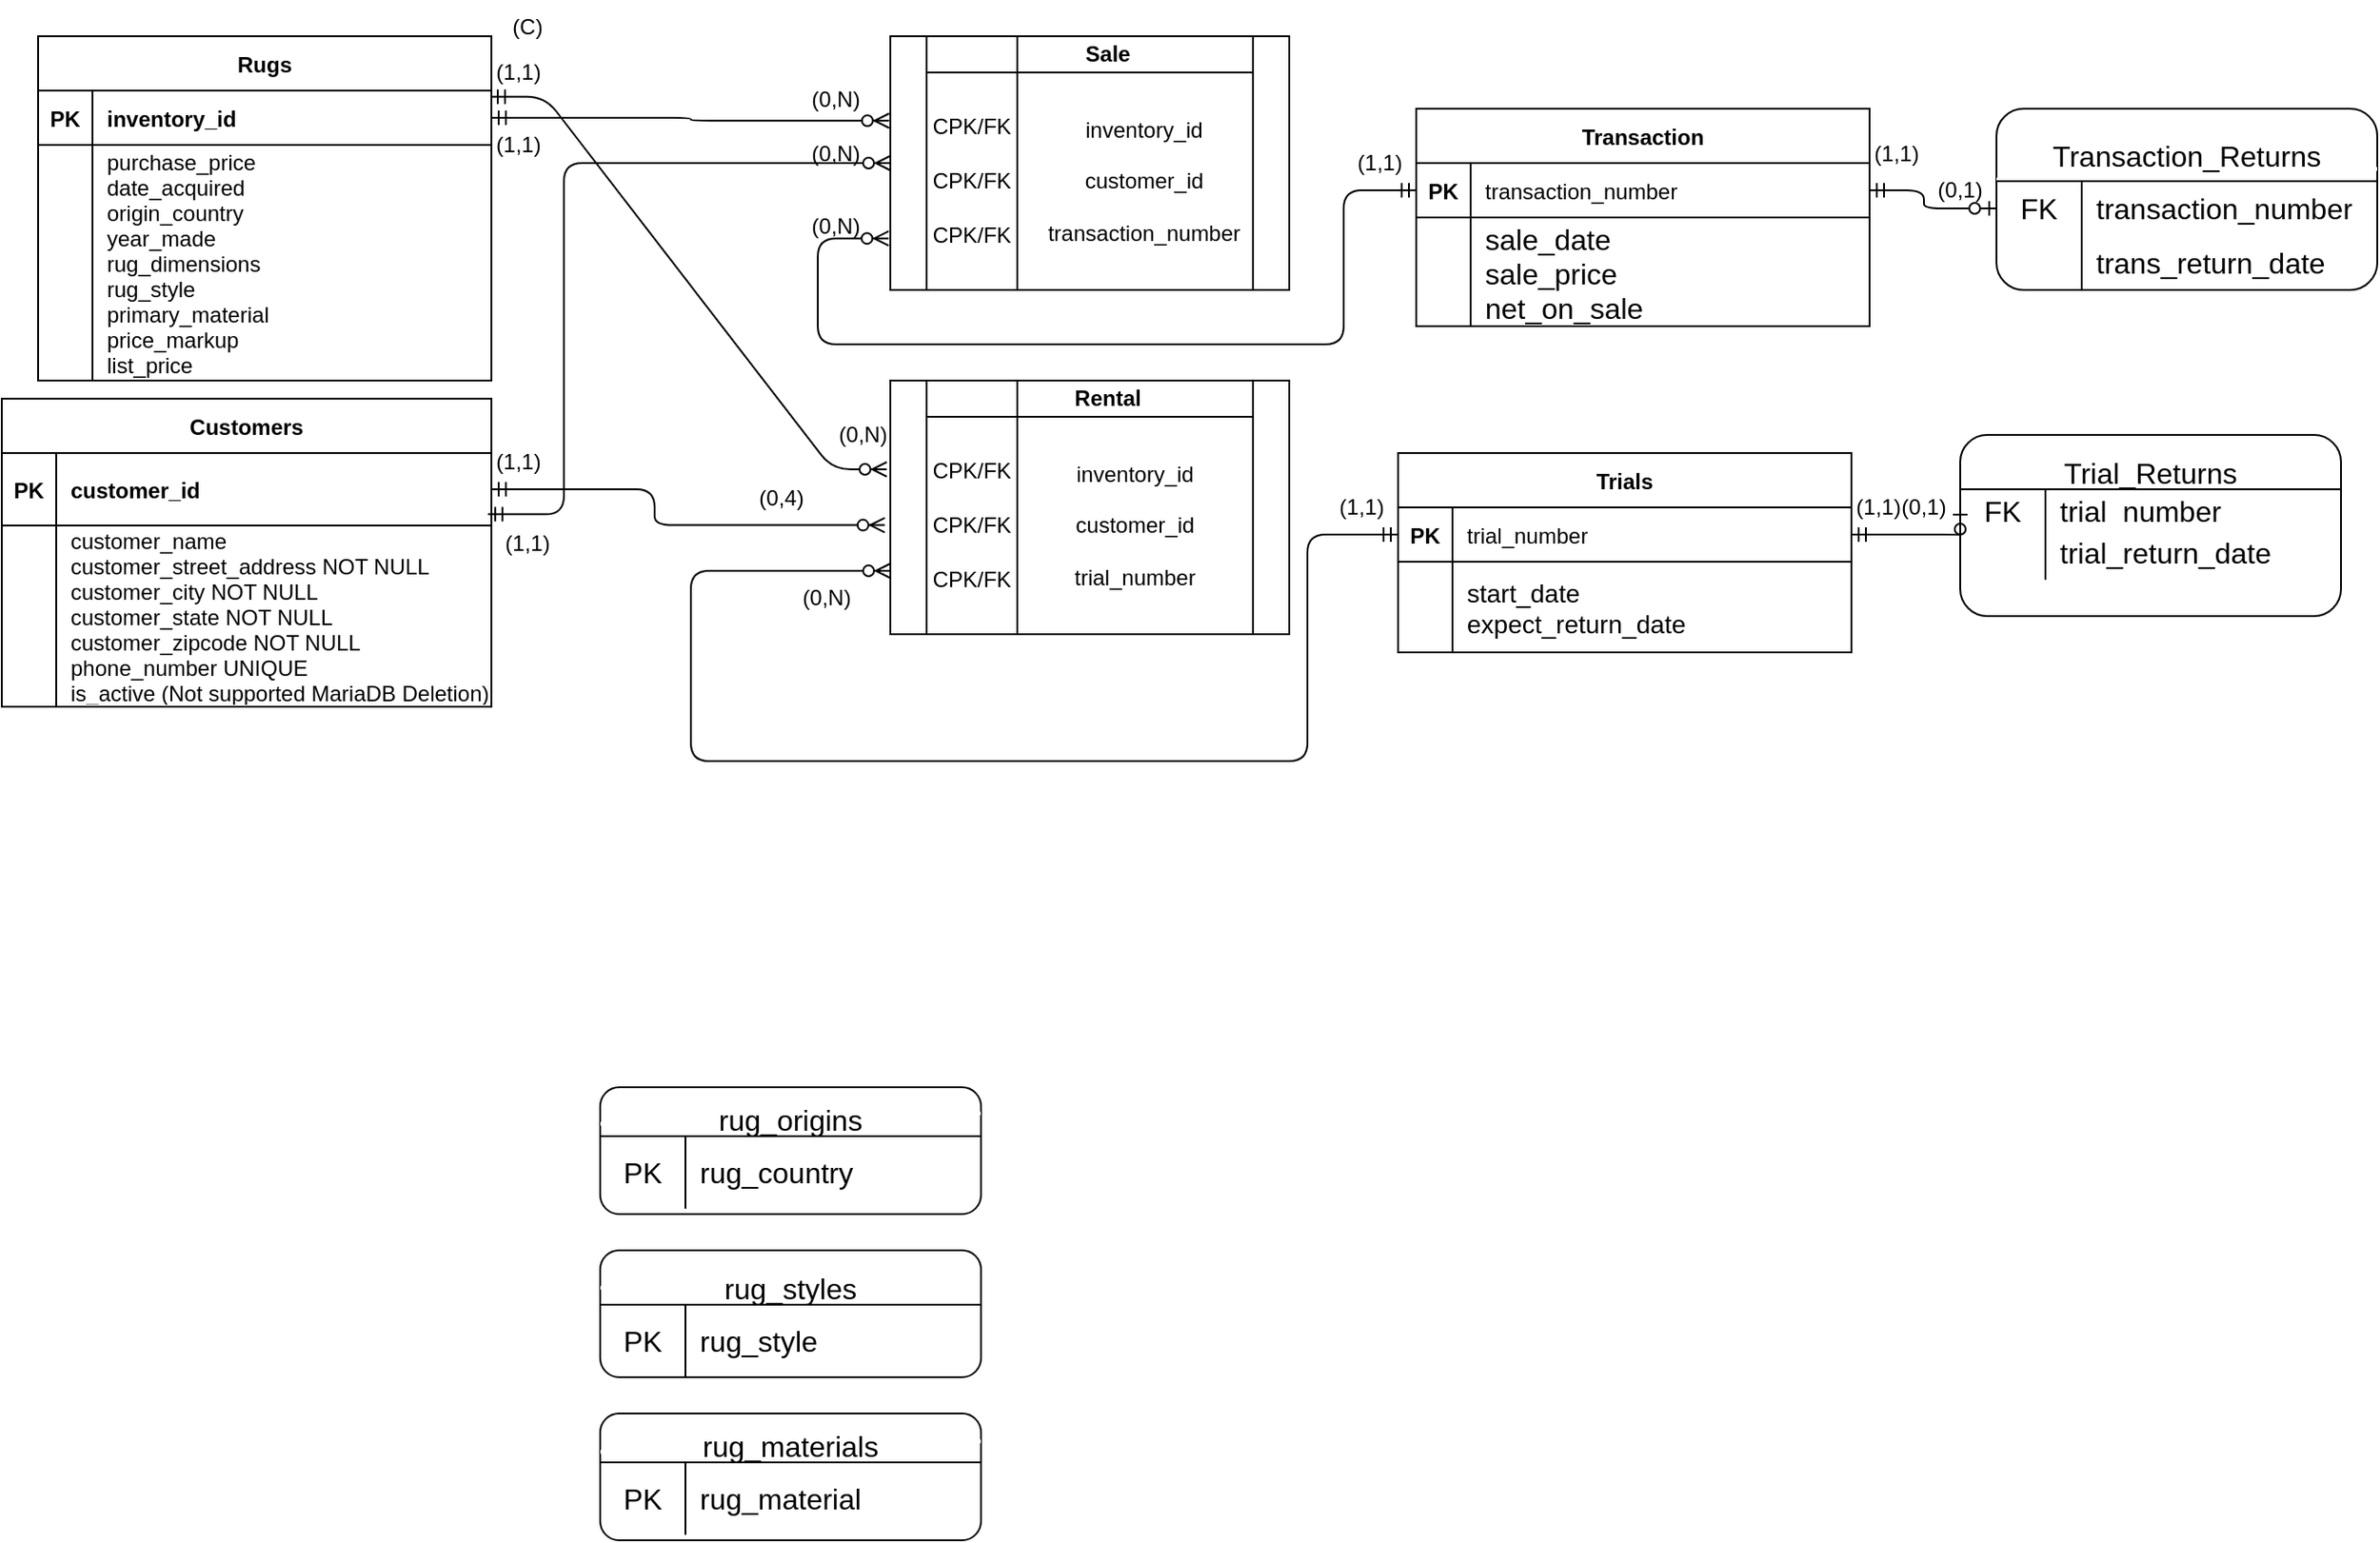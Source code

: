 <mxfile version="21.7.5" type="github">
  <diagram id="R2lEEEUBdFMjLlhIrx00" name="Page-1">
    <mxGraphModel dx="2003" dy="775" grid="1" gridSize="10" guides="1" tooltips="1" connect="1" arrows="1" fold="1" page="1" pageScale="1" pageWidth="850" pageHeight="1100" math="0" shadow="0" extFonts="Permanent Marker^https://fonts.googleapis.com/css?family=Permanent+Marker">
      <root>
        <mxCell id="0" />
        <mxCell id="1" parent="0" />
        <mxCell id="C-vyLk0tnHw3VtMMgP7b-1" value="" style="edgeStyle=entityRelationEdgeStyle;endArrow=ERzeroToMany;startArrow=ERmandOne;endFill=1;startFill=0;entryX=-0.009;entryY=0.35;entryDx=0;entryDy=0;entryPerimeter=0;exitX=0.998;exitY=0.111;exitDx=0;exitDy=0;exitPerimeter=0;" parent="1" source="C-vyLk0tnHw3VtMMgP7b-24" target="LShmClLfT84cLfDmFWbB-32" edge="1">
          <mxGeometry width="100" height="100" relative="1" as="geometry">
            <mxPoint x="290" y="56" as="sourcePoint" />
            <mxPoint x="384" y="80" as="targetPoint" />
            <Array as="points">
              <mxPoint x="330" y="50" />
              <mxPoint x="310" y="130" />
              <mxPoint x="319" y="350" />
              <mxPoint x="360" y="280" />
              <mxPoint x="340" y="310" />
            </Array>
          </mxGeometry>
        </mxCell>
        <mxCell id="C-vyLk0tnHw3VtMMgP7b-2" value="Customers" style="shape=table;startSize=30;container=1;collapsible=1;childLayout=tableLayout;fixedRows=1;rowLines=0;fontStyle=1;align=center;resizeLast=1;" parent="1" vertex="1">
          <mxGeometry x="20" y="220" width="270" height="170" as="geometry" />
        </mxCell>
        <mxCell id="C-vyLk0tnHw3VtMMgP7b-3" value="" style="shape=partialRectangle;collapsible=0;dropTarget=0;pointerEvents=0;fillColor=none;points=[[0,0.5],[1,0.5]];portConstraint=eastwest;top=0;left=0;right=0;bottom=1;" parent="C-vyLk0tnHw3VtMMgP7b-2" vertex="1">
          <mxGeometry y="30" width="270" height="40" as="geometry" />
        </mxCell>
        <mxCell id="C-vyLk0tnHw3VtMMgP7b-4" value="PK" style="shape=partialRectangle;overflow=hidden;connectable=0;fillColor=none;top=0;left=0;bottom=0;right=0;fontStyle=1;" parent="C-vyLk0tnHw3VtMMgP7b-3" vertex="1">
          <mxGeometry width="30" height="40" as="geometry">
            <mxRectangle width="30" height="40" as="alternateBounds" />
          </mxGeometry>
        </mxCell>
        <mxCell id="C-vyLk0tnHw3VtMMgP7b-5" value="customer_id" style="shape=partialRectangle;overflow=hidden;connectable=0;fillColor=none;top=0;left=0;bottom=0;right=0;align=left;spacingLeft=6;fontStyle=1;" parent="C-vyLk0tnHw3VtMMgP7b-3" vertex="1">
          <mxGeometry x="30" width="240" height="40" as="geometry">
            <mxRectangle width="240" height="40" as="alternateBounds" />
          </mxGeometry>
        </mxCell>
        <mxCell id="C-vyLk0tnHw3VtMMgP7b-6" value="" style="shape=partialRectangle;collapsible=0;dropTarget=0;pointerEvents=0;fillColor=none;points=[[0,0.5],[1,0.5]];portConstraint=eastwest;top=0;left=0;right=0;bottom=0;" parent="C-vyLk0tnHw3VtMMgP7b-2" vertex="1">
          <mxGeometry y="70" width="270" height="100" as="geometry" />
        </mxCell>
        <mxCell id="C-vyLk0tnHw3VtMMgP7b-7" value="" style="shape=partialRectangle;overflow=hidden;connectable=0;fillColor=none;top=0;left=0;bottom=0;right=0;" parent="C-vyLk0tnHw3VtMMgP7b-6" vertex="1">
          <mxGeometry width="30" height="100" as="geometry">
            <mxRectangle width="30" height="100" as="alternateBounds" />
          </mxGeometry>
        </mxCell>
        <mxCell id="C-vyLk0tnHw3VtMMgP7b-8" value="customer_name &#xa;customer_street_address NOT NULL&#xa;customer_city NOT NULL&#xa;customer_state NOT NULL&#xa;customer_zipcode NOT NULL&#xa;phone_number UNIQUE&#xa;is_active (Not supported MariaDB Deletion)" style="shape=partialRectangle;overflow=hidden;connectable=0;fillColor=none;top=0;left=0;bottom=0;right=0;align=left;spacingLeft=6;strokeColor=#FF3333;" parent="C-vyLk0tnHw3VtMMgP7b-6" vertex="1">
          <mxGeometry x="30" width="240" height="100" as="geometry">
            <mxRectangle width="240" height="100" as="alternateBounds" />
          </mxGeometry>
        </mxCell>
        <mxCell id="C-vyLk0tnHw3VtMMgP7b-13" value="Transaction" style="shape=table;startSize=30;container=1;collapsible=1;childLayout=tableLayout;fixedRows=1;rowLines=0;fontStyle=1;align=center;resizeLast=1;" parent="1" vertex="1">
          <mxGeometry x="800" y="60" width="250" height="120" as="geometry" />
        </mxCell>
        <mxCell id="C-vyLk0tnHw3VtMMgP7b-14" value="" style="shape=partialRectangle;collapsible=0;dropTarget=0;pointerEvents=0;fillColor=none;points=[[0,0.5],[1,0.5]];portConstraint=eastwest;top=0;left=0;right=0;bottom=1;" parent="C-vyLk0tnHw3VtMMgP7b-13" vertex="1">
          <mxGeometry y="30" width="250" height="30" as="geometry" />
        </mxCell>
        <mxCell id="C-vyLk0tnHw3VtMMgP7b-15" value="PK" style="shape=partialRectangle;overflow=hidden;connectable=0;fillColor=none;top=0;left=0;bottom=0;right=0;fontStyle=1;" parent="C-vyLk0tnHw3VtMMgP7b-14" vertex="1">
          <mxGeometry width="30" height="30" as="geometry">
            <mxRectangle width="30" height="30" as="alternateBounds" />
          </mxGeometry>
        </mxCell>
        <mxCell id="C-vyLk0tnHw3VtMMgP7b-16" value="transaction_number" style="shape=partialRectangle;overflow=hidden;connectable=0;fillColor=none;top=0;left=0;bottom=0;right=0;align=left;spacingLeft=6;fontStyle=0;" parent="C-vyLk0tnHw3VtMMgP7b-14" vertex="1">
          <mxGeometry x="30" width="220" height="30" as="geometry">
            <mxRectangle width="220" height="30" as="alternateBounds" />
          </mxGeometry>
        </mxCell>
        <mxCell id="C-vyLk0tnHw3VtMMgP7b-17" value="" style="shape=partialRectangle;collapsible=0;dropTarget=0;pointerEvents=0;fillColor=none;points=[[0,0.5],[1,0.5]];portConstraint=eastwest;top=0;left=0;right=0;bottom=0;" parent="C-vyLk0tnHw3VtMMgP7b-13" vertex="1">
          <mxGeometry y="60" width="250" height="60" as="geometry" />
        </mxCell>
        <mxCell id="C-vyLk0tnHw3VtMMgP7b-18" value="" style="shape=partialRectangle;overflow=hidden;connectable=0;fillColor=none;top=0;left=0;bottom=0;right=0;" parent="C-vyLk0tnHw3VtMMgP7b-17" vertex="1">
          <mxGeometry width="30" height="60" as="geometry">
            <mxRectangle width="30" height="60" as="alternateBounds" />
          </mxGeometry>
        </mxCell>
        <mxCell id="C-vyLk0tnHw3VtMMgP7b-19" value="sale_date&#xa;sale_price&#xa;net_on_sale" style="shape=partialRectangle;overflow=hidden;connectable=0;fillColor=none;top=0;left=0;bottom=0;right=0;align=left;spacingLeft=6;fontSize=16;" parent="C-vyLk0tnHw3VtMMgP7b-17" vertex="1">
          <mxGeometry x="30" width="220" height="60" as="geometry">
            <mxRectangle width="220" height="60" as="alternateBounds" />
          </mxGeometry>
        </mxCell>
        <mxCell id="C-vyLk0tnHw3VtMMgP7b-23" value="Rugs" style="shape=table;startSize=30;container=1;collapsible=1;childLayout=tableLayout;fixedRows=1;rowLines=0;fontStyle=1;align=center;resizeLast=1;" parent="1" vertex="1">
          <mxGeometry x="40" y="20" width="250" height="190" as="geometry">
            <mxRectangle x="120" y="120" width="100" height="30" as="alternateBounds" />
          </mxGeometry>
        </mxCell>
        <mxCell id="C-vyLk0tnHw3VtMMgP7b-24" value="" style="shape=partialRectangle;collapsible=0;dropTarget=0;pointerEvents=0;fillColor=none;points=[[0,0.5],[1,0.5]];portConstraint=eastwest;top=0;left=0;right=0;bottom=1;" parent="C-vyLk0tnHw3VtMMgP7b-23" vertex="1">
          <mxGeometry y="30" width="250" height="30" as="geometry" />
        </mxCell>
        <mxCell id="C-vyLk0tnHw3VtMMgP7b-25" value="PK" style="shape=partialRectangle;overflow=hidden;connectable=0;fillColor=none;top=0;left=0;bottom=0;right=0;fontStyle=1;" parent="C-vyLk0tnHw3VtMMgP7b-24" vertex="1">
          <mxGeometry width="30" height="30" as="geometry">
            <mxRectangle width="30" height="30" as="alternateBounds" />
          </mxGeometry>
        </mxCell>
        <mxCell id="C-vyLk0tnHw3VtMMgP7b-26" value="inventory_id" style="shape=partialRectangle;overflow=hidden;connectable=0;fillColor=none;top=0;left=0;bottom=0;right=0;align=left;spacingLeft=6;fontStyle=1;" parent="C-vyLk0tnHw3VtMMgP7b-24" vertex="1">
          <mxGeometry x="30" width="220" height="30" as="geometry">
            <mxRectangle width="220" height="30" as="alternateBounds" />
          </mxGeometry>
        </mxCell>
        <mxCell id="C-vyLk0tnHw3VtMMgP7b-27" value="" style="shape=partialRectangle;collapsible=0;dropTarget=0;pointerEvents=0;fillColor=none;points=[[0,0.5],[1,0.5]];portConstraint=eastwest;top=0;left=0;right=0;bottom=0;" parent="C-vyLk0tnHw3VtMMgP7b-23" vertex="1">
          <mxGeometry y="60" width="250" height="130" as="geometry" />
        </mxCell>
        <mxCell id="C-vyLk0tnHw3VtMMgP7b-28" value="" style="shape=partialRectangle;overflow=hidden;connectable=0;fillColor=none;top=0;left=0;bottom=0;right=0;" parent="C-vyLk0tnHw3VtMMgP7b-27" vertex="1">
          <mxGeometry width="30" height="130" as="geometry">
            <mxRectangle width="30" height="130" as="alternateBounds" />
          </mxGeometry>
        </mxCell>
        <mxCell id="C-vyLk0tnHw3VtMMgP7b-29" value="purchase_price&#xa;date_acquired&#xa;origin_country&#xa;year_made&#xa;rug_dimensions&#xa;rug_style&#xa;primary_material&#xa;price_markup&#xa;list_price" style="shape=partialRectangle;overflow=hidden;connectable=0;fillColor=none;top=0;left=0;bottom=0;right=0;align=left;spacingLeft=6;" parent="C-vyLk0tnHw3VtMMgP7b-27" vertex="1">
          <mxGeometry x="30" width="220" height="130" as="geometry">
            <mxRectangle width="220" height="130" as="alternateBounds" />
          </mxGeometry>
        </mxCell>
        <mxCell id="LShmClLfT84cLfDmFWbB-31" value="" style="group" vertex="1" connectable="0" parent="1">
          <mxGeometry x="510" y="210" width="220" height="140" as="geometry" />
        </mxCell>
        <mxCell id="LShmClLfT84cLfDmFWbB-32" value="" style="shape=process;whiteSpace=wrap;html=1;backgroundOutline=1;fillStyle=solid;" vertex="1" parent="LShmClLfT84cLfDmFWbB-31">
          <mxGeometry width="220" height="140" as="geometry" />
        </mxCell>
        <mxCell id="LShmClLfT84cLfDmFWbB-33" value="" style="shape=internalStorage;whiteSpace=wrap;html=1;backgroundOutline=1;container=1;dx=50;dy=20;" vertex="1" parent="LShmClLfT84cLfDmFWbB-31">
          <mxGeometry x="20" width="180" height="140" as="geometry" />
        </mxCell>
        <mxCell id="LShmClLfT84cLfDmFWbB-34" value="&lt;b&gt;Rental&lt;/b&gt;" style="text;html=1;strokeColor=none;fillColor=none;align=center;verticalAlign=middle;whiteSpace=wrap;rounded=0;" vertex="1" parent="LShmClLfT84cLfDmFWbB-33">
          <mxGeometry x="20" width="160" height="20" as="geometry" />
        </mxCell>
        <mxCell id="LShmClLfT84cLfDmFWbB-36" value="CPK/FK" style="text;html=1;strokeColor=none;fillColor=none;align=center;verticalAlign=middle;whiteSpace=wrap;rounded=0;" vertex="1" parent="LShmClLfT84cLfDmFWbB-33">
          <mxGeometry y="65" width="50" height="30" as="geometry" />
        </mxCell>
        <mxCell id="LShmClLfT84cLfDmFWbB-37" value="CPK/FK" style="text;html=1;strokeColor=none;fillColor=none;align=center;verticalAlign=middle;whiteSpace=wrap;rounded=0;" vertex="1" parent="LShmClLfT84cLfDmFWbB-33">
          <mxGeometry y="95" width="50" height="30" as="geometry" />
        </mxCell>
        <mxCell id="LShmClLfT84cLfDmFWbB-38" value="CPK/FK" style="text;html=1;strokeColor=none;fillColor=none;align=center;verticalAlign=middle;whiteSpace=wrap;rounded=0;" vertex="1" parent="LShmClLfT84cLfDmFWbB-33">
          <mxGeometry y="35" width="50" height="30" as="geometry" />
        </mxCell>
        <mxCell id="LShmClLfT84cLfDmFWbB-35" value="inventory_id&lt;br&gt;&lt;br&gt;customer_id&lt;br&gt;&lt;br&gt;trial_number" style="text;html=1;strokeColor=none;fillColor=none;align=center;verticalAlign=middle;whiteSpace=wrap;rounded=0;" vertex="1" parent="LShmClLfT84cLfDmFWbB-31">
          <mxGeometry x="70" y="20" width="130" height="120" as="geometry" />
        </mxCell>
        <mxCell id="LShmClLfT84cLfDmFWbB-39" value="" style="edgeStyle=orthogonalEdgeStyle;endArrow=ERzeroToMany;startArrow=ERmandOne;endFill=1;startFill=0;entryX=-0.014;entryY=0.57;entryDx=0;entryDy=0;exitX=1;exitY=0.5;exitDx=0;exitDy=0;entryPerimeter=0;" edge="1" parent="1" source="C-vyLk0tnHw3VtMMgP7b-3" target="LShmClLfT84cLfDmFWbB-32">
          <mxGeometry width="100" height="100" relative="1" as="geometry">
            <mxPoint x="640" y="100" as="sourcePoint" />
            <mxPoint x="749" y="341" as="targetPoint" />
            <Array as="points">
              <mxPoint x="380" y="270" />
              <mxPoint x="380" y="290" />
            </Array>
          </mxGeometry>
        </mxCell>
        <mxCell id="LShmClLfT84cLfDmFWbB-44" value="Trials" style="shape=table;startSize=30;container=1;collapsible=1;childLayout=tableLayout;fixedRows=1;rowLines=0;fontStyle=1;align=center;resizeLast=1;" vertex="1" parent="1">
          <mxGeometry x="790" y="250" width="250" height="110" as="geometry" />
        </mxCell>
        <mxCell id="LShmClLfT84cLfDmFWbB-45" value="" style="shape=partialRectangle;collapsible=0;dropTarget=0;pointerEvents=0;fillColor=none;points=[[0,0.5],[1,0.5]];portConstraint=eastwest;top=0;left=0;right=0;bottom=1;" vertex="1" parent="LShmClLfT84cLfDmFWbB-44">
          <mxGeometry y="30" width="250" height="30" as="geometry" />
        </mxCell>
        <mxCell id="LShmClLfT84cLfDmFWbB-46" value="PK" style="shape=partialRectangle;overflow=hidden;connectable=0;fillColor=none;top=0;left=0;bottom=0;right=0;fontStyle=1;" vertex="1" parent="LShmClLfT84cLfDmFWbB-45">
          <mxGeometry width="30" height="30" as="geometry">
            <mxRectangle width="30" height="30" as="alternateBounds" />
          </mxGeometry>
        </mxCell>
        <mxCell id="LShmClLfT84cLfDmFWbB-47" value="trial_number" style="shape=partialRectangle;overflow=hidden;connectable=0;fillColor=none;top=0;left=0;bottom=0;right=0;align=left;spacingLeft=6;fontStyle=0;" vertex="1" parent="LShmClLfT84cLfDmFWbB-45">
          <mxGeometry x="30" width="220" height="30" as="geometry">
            <mxRectangle width="220" height="30" as="alternateBounds" />
          </mxGeometry>
        </mxCell>
        <mxCell id="LShmClLfT84cLfDmFWbB-48" value="" style="shape=partialRectangle;collapsible=0;dropTarget=0;pointerEvents=0;fillColor=none;points=[[0,0.5],[1,0.5]];portConstraint=eastwest;top=0;left=0;right=0;bottom=0;" vertex="1" parent="LShmClLfT84cLfDmFWbB-44">
          <mxGeometry y="60" width="250" height="50" as="geometry" />
        </mxCell>
        <mxCell id="LShmClLfT84cLfDmFWbB-49" value="" style="shape=partialRectangle;overflow=hidden;connectable=0;fillColor=none;top=0;left=0;bottom=0;right=0;" vertex="1" parent="LShmClLfT84cLfDmFWbB-48">
          <mxGeometry width="30" height="50" as="geometry">
            <mxRectangle width="30" height="50" as="alternateBounds" />
          </mxGeometry>
        </mxCell>
        <mxCell id="LShmClLfT84cLfDmFWbB-50" value="start_date&#xa;expect_return_date" style="shape=partialRectangle;overflow=hidden;connectable=0;fillColor=none;top=0;left=0;bottom=0;right=0;align=left;spacingLeft=6;fontSize=14;" vertex="1" parent="LShmClLfT84cLfDmFWbB-48">
          <mxGeometry x="30" width="220" height="50" as="geometry">
            <mxRectangle width="220" height="50" as="alternateBounds" />
          </mxGeometry>
        </mxCell>
        <mxCell id="LShmClLfT84cLfDmFWbB-61" value="" style="group" vertex="1" connectable="0" parent="1">
          <mxGeometry x="1120" y="60" width="210" height="100" as="geometry" />
        </mxCell>
        <mxCell id="LShmClLfT84cLfDmFWbB-41" value="" style="rounded=1;whiteSpace=wrap;html=1;fillStyle=hatch;" vertex="1" parent="LShmClLfT84cLfDmFWbB-61">
          <mxGeometry width="210" height="100" as="geometry" />
        </mxCell>
        <mxCell id="LShmClLfT84cLfDmFWbB-51" value="Transaction_Returns" style="shape=table;startSize=30;container=1;collapsible=0;childLayout=tableLayout;fixedRows=1;rowLines=0;fontStyle=0;strokeColor=default;fontSize=16;perimeterSpacing=2;fillStyle=hatch;backgroundOutline=0;swimlaneHead=0;swimlaneBody=0;rounded=1;" vertex="1" parent="LShmClLfT84cLfDmFWbB-61">
          <mxGeometry y="10" width="210" height="90" as="geometry" />
        </mxCell>
        <mxCell id="LShmClLfT84cLfDmFWbB-52" value="" style="shape=tableRow;horizontal=0;startSize=0;swimlaneHead=0;swimlaneBody=0;top=0;left=0;bottom=0;right=0;collapsible=0;dropTarget=0;fillColor=none;points=[[0,0.5],[1,0.5]];portConstraint=eastwest;strokeColor=inherit;fontSize=16;" vertex="1" parent="LShmClLfT84cLfDmFWbB-51">
          <mxGeometry y="30" width="210" height="30" as="geometry" />
        </mxCell>
        <mxCell id="LShmClLfT84cLfDmFWbB-53" value="FK" style="shape=partialRectangle;html=1;whiteSpace=wrap;connectable=0;fillColor=none;top=0;left=0;bottom=0;right=0;overflow=hidden;pointerEvents=1;strokeColor=inherit;fontSize=16;" vertex="1" parent="LShmClLfT84cLfDmFWbB-52">
          <mxGeometry width="47" height="30" as="geometry">
            <mxRectangle width="47" height="30" as="alternateBounds" />
          </mxGeometry>
        </mxCell>
        <mxCell id="LShmClLfT84cLfDmFWbB-54" value="transaction_number" style="shape=partialRectangle;html=1;whiteSpace=wrap;connectable=0;fillColor=none;top=0;left=0;bottom=0;right=0;align=left;spacingLeft=6;overflow=hidden;strokeColor=inherit;fontSize=16;" vertex="1" parent="LShmClLfT84cLfDmFWbB-52">
          <mxGeometry x="47" width="163" height="30" as="geometry">
            <mxRectangle width="163" height="30" as="alternateBounds" />
          </mxGeometry>
        </mxCell>
        <mxCell id="LShmClLfT84cLfDmFWbB-58" value="" style="shape=tableRow;horizontal=0;startSize=0;swimlaneHead=0;swimlaneBody=0;top=0;left=0;bottom=0;right=0;collapsible=0;dropTarget=0;fillColor=none;points=[[0,0.5],[1,0.5]];portConstraint=eastwest;strokeColor=inherit;fontSize=16;" vertex="1" parent="LShmClLfT84cLfDmFWbB-51">
          <mxGeometry y="60" width="210" height="30" as="geometry" />
        </mxCell>
        <mxCell id="LShmClLfT84cLfDmFWbB-59" value="" style="shape=partialRectangle;html=1;whiteSpace=wrap;connectable=0;fillColor=none;top=0;left=0;bottom=0;right=0;overflow=hidden;strokeColor=inherit;fontSize=16;" vertex="1" parent="LShmClLfT84cLfDmFWbB-58">
          <mxGeometry width="47" height="30" as="geometry">
            <mxRectangle width="47" height="30" as="alternateBounds" />
          </mxGeometry>
        </mxCell>
        <mxCell id="LShmClLfT84cLfDmFWbB-60" value="trans_return_date" style="shape=partialRectangle;html=1;whiteSpace=wrap;connectable=0;fillColor=none;top=0;left=0;bottom=0;right=0;align=left;spacingLeft=6;overflow=hidden;strokeColor=inherit;fontSize=16;" vertex="1" parent="LShmClLfT84cLfDmFWbB-58">
          <mxGeometry x="47" width="163" height="30" as="geometry">
            <mxRectangle width="163" height="30" as="alternateBounds" />
          </mxGeometry>
        </mxCell>
        <mxCell id="LShmClLfT84cLfDmFWbB-69" value="" style="group" vertex="1" connectable="0" parent="1">
          <mxGeometry x="1100" y="240" width="210" height="100" as="geometry" />
        </mxCell>
        <mxCell id="LShmClLfT84cLfDmFWbB-70" value="" style="rounded=1;whiteSpace=wrap;html=1;fillStyle=hatch;" vertex="1" parent="LShmClLfT84cLfDmFWbB-69">
          <mxGeometry width="210" height="100" as="geometry" />
        </mxCell>
        <mxCell id="LShmClLfT84cLfDmFWbB-71" value="Trial_Returns" style="shape=table;startSize=20;container=1;collapsible=0;childLayout=tableLayout;fixedRows=1;rowLines=0;fontStyle=0;strokeColor=default;fontSize=16;perimeterSpacing=2;fillStyle=hatch;backgroundOutline=0;swimlaneHead=0;swimlaneBody=0;rounded=1;" vertex="1" parent="LShmClLfT84cLfDmFWbB-69">
          <mxGeometry y="10" width="210" height="80" as="geometry" />
        </mxCell>
        <mxCell id="LShmClLfT84cLfDmFWbB-72" value="" style="shape=tableRow;horizontal=0;startSize=0;swimlaneHead=0;swimlaneBody=0;top=0;left=0;bottom=0;right=0;collapsible=0;dropTarget=0;fillColor=none;points=[[0,0.5],[1,0.5]];portConstraint=eastwest;strokeColor=inherit;fontSize=16;" vertex="1" parent="LShmClLfT84cLfDmFWbB-71">
          <mxGeometry y="20" width="210" height="20" as="geometry" />
        </mxCell>
        <mxCell id="LShmClLfT84cLfDmFWbB-73" value="FK" style="shape=partialRectangle;html=1;whiteSpace=wrap;connectable=0;fillColor=none;top=0;left=0;bottom=0;right=0;overflow=hidden;pointerEvents=1;strokeColor=inherit;fontSize=16;" vertex="1" parent="LShmClLfT84cLfDmFWbB-72">
          <mxGeometry width="47" height="20" as="geometry">
            <mxRectangle width="47" height="20" as="alternateBounds" />
          </mxGeometry>
        </mxCell>
        <mxCell id="LShmClLfT84cLfDmFWbB-74" value="trial_number" style="shape=partialRectangle;html=1;whiteSpace=wrap;connectable=0;fillColor=none;top=0;left=0;bottom=0;right=0;align=left;spacingLeft=6;overflow=hidden;strokeColor=inherit;fontSize=16;" vertex="1" parent="LShmClLfT84cLfDmFWbB-72">
          <mxGeometry x="47" width="163" height="20" as="geometry">
            <mxRectangle width="163" height="20" as="alternateBounds" />
          </mxGeometry>
        </mxCell>
        <mxCell id="LShmClLfT84cLfDmFWbB-75" value="" style="shape=tableRow;horizontal=0;startSize=0;swimlaneHead=0;swimlaneBody=0;top=0;left=0;bottom=0;right=0;collapsible=0;dropTarget=0;fillColor=none;points=[[0,0.5],[1,0.5]];portConstraint=eastwest;strokeColor=inherit;fontSize=16;" vertex="1" parent="LShmClLfT84cLfDmFWbB-71">
          <mxGeometry y="40" width="210" height="30" as="geometry" />
        </mxCell>
        <mxCell id="LShmClLfT84cLfDmFWbB-76" value="" style="shape=partialRectangle;html=1;whiteSpace=wrap;connectable=0;fillColor=none;top=0;left=0;bottom=0;right=0;overflow=hidden;strokeColor=inherit;fontSize=16;" vertex="1" parent="LShmClLfT84cLfDmFWbB-75">
          <mxGeometry width="47" height="30" as="geometry">
            <mxRectangle width="47" height="30" as="alternateBounds" />
          </mxGeometry>
        </mxCell>
        <mxCell id="LShmClLfT84cLfDmFWbB-77" value="trial_return_date" style="shape=partialRectangle;html=1;whiteSpace=wrap;connectable=0;fillColor=none;top=0;left=0;bottom=0;right=0;align=left;spacingLeft=6;overflow=hidden;strokeColor=inherit;fontSize=16;" vertex="1" parent="LShmClLfT84cLfDmFWbB-75">
          <mxGeometry x="47" width="163" height="30" as="geometry">
            <mxRectangle width="163" height="30" as="alternateBounds" />
          </mxGeometry>
        </mxCell>
        <mxCell id="LShmClLfT84cLfDmFWbB-91" value="" style="edgeStyle=orthogonalEdgeStyle;endArrow=ERzeroToMany;startArrow=ERmandOne;endFill=1;startFill=0;entryX=0;entryY=0.5;entryDx=0;entryDy=0;exitX=0.993;exitY=0.844;exitDx=0;exitDy=0;exitPerimeter=0;" edge="1" parent="1" source="C-vyLk0tnHw3VtMMgP7b-3" target="LShmClLfT84cLfDmFWbB-1">
          <mxGeometry width="100" height="100" relative="1" as="geometry">
            <mxPoint x="300" y="280" as="sourcePoint" />
            <mxPoint x="527" y="310" as="targetPoint" />
            <Array as="points">
              <mxPoint x="330" y="284" />
              <mxPoint x="330" y="90" />
            </Array>
          </mxGeometry>
        </mxCell>
        <mxCell id="LShmClLfT84cLfDmFWbB-92" value="" style="edgeStyle=orthogonalEdgeStyle;endArrow=ERzeroToMany;startArrow=ERmandOne;endFill=1;startFill=0;exitX=1;exitY=0.5;exitDx=0;exitDy=0;entryX=-0.003;entryY=0.333;entryDx=0;entryDy=0;entryPerimeter=0;" edge="1" parent="1" source="C-vyLk0tnHw3VtMMgP7b-24" target="LShmClLfT84cLfDmFWbB-1">
          <mxGeometry width="100" height="100" relative="1" as="geometry">
            <mxPoint x="300" y="70" as="sourcePoint" />
            <mxPoint x="530" y="140" as="targetPoint" />
          </mxGeometry>
        </mxCell>
        <mxCell id="LShmClLfT84cLfDmFWbB-22" value="" style="group" vertex="1" connectable="0" parent="1">
          <mxGeometry x="510" y="20" width="220" height="140" as="geometry" />
        </mxCell>
        <mxCell id="LShmClLfT84cLfDmFWbB-1" value="" style="shape=process;whiteSpace=wrap;html=1;backgroundOutline=1;fillStyle=solid;" vertex="1" parent="LShmClLfT84cLfDmFWbB-22">
          <mxGeometry width="220" height="140" as="geometry" />
        </mxCell>
        <mxCell id="LShmClLfT84cLfDmFWbB-14" value="" style="shape=internalStorage;whiteSpace=wrap;html=1;backgroundOutline=1;container=1;dx=50;dy=20;" vertex="1" parent="LShmClLfT84cLfDmFWbB-22">
          <mxGeometry x="20" width="180" height="140" as="geometry" />
        </mxCell>
        <mxCell id="LShmClLfT84cLfDmFWbB-26" value="inventory_id&lt;br&gt;&lt;br&gt;customer_id&lt;br&gt;&lt;br&gt;transaction_number" style="text;html=1;strokeColor=none;fillColor=none;align=center;verticalAlign=middle;whiteSpace=wrap;rounded=0;" vertex="1" parent="LShmClLfT84cLfDmFWbB-14">
          <mxGeometry x="50" y="20" width="140" height="120" as="geometry" />
        </mxCell>
        <mxCell id="LShmClLfT84cLfDmFWbB-28" value="CPK/FK" style="text;html=1;strokeColor=none;fillColor=none;align=center;verticalAlign=middle;whiteSpace=wrap;rounded=0;" vertex="1" parent="LShmClLfT84cLfDmFWbB-14">
          <mxGeometry y="65" width="50" height="30" as="geometry" />
        </mxCell>
        <mxCell id="LShmClLfT84cLfDmFWbB-30" value="CPK/FK" style="text;html=1;strokeColor=none;fillColor=none;align=center;verticalAlign=middle;whiteSpace=wrap;rounded=0;" vertex="1" parent="LShmClLfT84cLfDmFWbB-14">
          <mxGeometry y="95" width="50" height="30" as="geometry" />
        </mxCell>
        <mxCell id="LShmClLfT84cLfDmFWbB-29" value="CPK/FK" style="text;html=1;strokeColor=none;fillColor=none;align=center;verticalAlign=middle;whiteSpace=wrap;rounded=0;" vertex="1" parent="LShmClLfT84cLfDmFWbB-14">
          <mxGeometry y="35" width="50" height="30" as="geometry" />
        </mxCell>
        <mxCell id="LShmClLfT84cLfDmFWbB-23" value="&lt;b&gt;Sale&lt;/b&gt;" style="text;html=1;strokeColor=none;fillColor=none;align=center;verticalAlign=middle;whiteSpace=wrap;rounded=0;" vertex="1" parent="LShmClLfT84cLfDmFWbB-22">
          <mxGeometry x="40" width="160" height="20" as="geometry" />
        </mxCell>
        <mxCell id="LShmClLfT84cLfDmFWbB-105" value="(0,N)" style="text;html=1;strokeColor=none;fillColor=none;align=center;verticalAlign=middle;whiteSpace=wrap;rounded=0;" vertex="1" parent="LShmClLfT84cLfDmFWbB-22">
          <mxGeometry x="-60" y="50" width="60" height="30" as="geometry" />
        </mxCell>
        <mxCell id="LShmClLfT84cLfDmFWbB-106" value="(0,N)" style="text;html=1;strokeColor=none;fillColor=none;align=center;verticalAlign=middle;whiteSpace=wrap;rounded=0;" vertex="1" parent="LShmClLfT84cLfDmFWbB-22">
          <mxGeometry x="-60" y="90" width="60" height="30" as="geometry" />
        </mxCell>
        <mxCell id="LShmClLfT84cLfDmFWbB-93" value="" style="edgeStyle=orthogonalEdgeStyle;endArrow=ERzeroToMany;startArrow=ERmandOne;endFill=1;startFill=0;entryX=-0.004;entryY=0.797;entryDx=0;entryDy=0;entryPerimeter=0;exitX=0;exitY=0.5;exitDx=0;exitDy=0;" edge="1" parent="1" source="C-vyLk0tnHw3VtMMgP7b-14" target="LShmClLfT84cLfDmFWbB-1">
          <mxGeometry width="100" height="100" relative="1" as="geometry">
            <mxPoint x="790" y="90" as="sourcePoint" />
            <mxPoint x="502" y="126" as="targetPoint" />
            <Array as="points">
              <mxPoint x="760" y="105" />
              <mxPoint x="760" y="190" />
              <mxPoint x="470" y="190" />
              <mxPoint x="470" y="132" />
            </Array>
          </mxGeometry>
        </mxCell>
        <mxCell id="LShmClLfT84cLfDmFWbB-94" value="" style="edgeStyle=orthogonalEdgeStyle;endArrow=ERzeroToMany;startArrow=ERmandOne;endFill=1;startFill=0;exitX=0;exitY=0.5;exitDx=0;exitDy=0;entryX=0;entryY=0.75;entryDx=0;entryDy=0;" edge="1" parent="1" source="LShmClLfT84cLfDmFWbB-45" target="LShmClLfT84cLfDmFWbB-32">
          <mxGeometry width="100" height="100" relative="1" as="geometry">
            <mxPoint x="839.97" y="270" as="sourcePoint" />
            <mxPoint x="400" y="370" as="targetPoint" />
            <Array as="points">
              <mxPoint x="740" y="295" />
              <mxPoint x="740" y="420" />
              <mxPoint x="400" y="420" />
              <mxPoint x="400" y="315" />
            </Array>
          </mxGeometry>
        </mxCell>
        <mxCell id="LShmClLfT84cLfDmFWbB-95" value="" style="edgeStyle=orthogonalEdgeStyle;endArrow=ERzeroToOne;startArrow=ERmandOne;endFill=0;startFill=0;exitX=1;exitY=0.5;exitDx=0;exitDy=0;entryX=0;entryY=0.5;entryDx=0;entryDy=0;" edge="1" parent="1" source="LShmClLfT84cLfDmFWbB-45" target="LShmClLfT84cLfDmFWbB-72">
          <mxGeometry width="100" height="100" relative="1" as="geometry">
            <mxPoint x="1050" y="300" as="sourcePoint" />
            <mxPoint x="1200" y="280" as="targetPoint" />
            <Array as="points">
              <mxPoint x="1060" y="295" />
              <mxPoint x="1060" y="295" />
            </Array>
          </mxGeometry>
        </mxCell>
        <mxCell id="LShmClLfT84cLfDmFWbB-96" value="" style="edgeStyle=orthogonalEdgeStyle;endArrow=ERzeroToOne;startArrow=ERmandOne;endFill=0;startFill=0;exitX=1;exitY=0.5;exitDx=0;exitDy=0;entryX=0;entryY=0.5;entryDx=0;entryDy=0;" edge="1" parent="1" source="C-vyLk0tnHw3VtMMgP7b-14" target="LShmClLfT84cLfDmFWbB-52">
          <mxGeometry width="100" height="100" relative="1" as="geometry">
            <mxPoint x="1060" y="130" as="sourcePoint" />
            <mxPoint x="1235" y="140" as="targetPoint" />
            <Array as="points">
              <mxPoint x="1080" y="105" />
              <mxPoint x="1080" y="115" />
            </Array>
          </mxGeometry>
        </mxCell>
        <mxCell id="LShmClLfT84cLfDmFWbB-97" value="(C)" style="text;html=1;strokeColor=none;fillColor=none;align=center;verticalAlign=middle;whiteSpace=wrap;rounded=0;" vertex="1" parent="1">
          <mxGeometry x="280" width="60" height="30" as="geometry" />
        </mxCell>
        <mxCell id="LShmClLfT84cLfDmFWbB-98" value="(0,4)" style="text;html=1;strokeColor=none;fillColor=none;align=center;verticalAlign=middle;whiteSpace=wrap;rounded=0;" vertex="1" parent="1">
          <mxGeometry x="420" y="260" width="60" height="30" as="geometry" />
        </mxCell>
        <mxCell id="LShmClLfT84cLfDmFWbB-104" value="(0,N)" style="text;html=1;strokeColor=none;fillColor=none;align=center;verticalAlign=middle;whiteSpace=wrap;rounded=0;" vertex="1" parent="1">
          <mxGeometry x="450" y="40" width="60" height="30" as="geometry" />
        </mxCell>
        <mxCell id="LShmClLfT84cLfDmFWbB-108" value="(0,1)" style="text;html=1;strokeColor=none;fillColor=none;align=center;verticalAlign=middle;whiteSpace=wrap;rounded=0;" vertex="1" parent="1">
          <mxGeometry x="1050" y="265" width="60" height="30" as="geometry" />
        </mxCell>
        <mxCell id="LShmClLfT84cLfDmFWbB-107" value="(0,1)" style="text;html=1;strokeColor=none;fillColor=none;align=center;verticalAlign=middle;whiteSpace=wrap;rounded=0;" vertex="1" parent="1">
          <mxGeometry x="1070" y="90" width="60" height="30" as="geometry" />
        </mxCell>
        <mxCell id="LShmClLfT84cLfDmFWbB-109" value="(1,1)" style="text;html=1;strokeColor=none;fillColor=none;align=center;verticalAlign=middle;whiteSpace=wrap;rounded=0;" vertex="1" parent="1">
          <mxGeometry x="740" y="265" width="60" height="30" as="geometry" />
        </mxCell>
        <mxCell id="LShmClLfT84cLfDmFWbB-110" value="(1,1)" style="text;html=1;strokeColor=none;fillColor=none;align=center;verticalAlign=middle;whiteSpace=wrap;rounded=0;" vertex="1" parent="1">
          <mxGeometry x="750" y="75" width="60" height="30" as="geometry" />
        </mxCell>
        <mxCell id="LShmClLfT84cLfDmFWbB-111" value="(1,1)" style="text;html=1;strokeColor=none;fillColor=none;align=center;verticalAlign=middle;whiteSpace=wrap;rounded=0;" vertex="1" parent="1">
          <mxGeometry x="290" y="30" width="30" height="20" as="geometry" />
        </mxCell>
        <mxCell id="LShmClLfT84cLfDmFWbB-112" value="(1,1)" style="text;html=1;strokeColor=none;fillColor=none;align=center;verticalAlign=middle;whiteSpace=wrap;rounded=0;" vertex="1" parent="1">
          <mxGeometry x="290" y="70" width="30" height="20" as="geometry" />
        </mxCell>
        <mxCell id="LShmClLfT84cLfDmFWbB-114" value="(1,1)" style="text;html=1;strokeColor=none;fillColor=none;align=center;verticalAlign=middle;whiteSpace=wrap;rounded=0;" vertex="1" parent="1">
          <mxGeometry x="290" y="245" width="30" height="20" as="geometry" />
        </mxCell>
        <mxCell id="LShmClLfT84cLfDmFWbB-115" value="(1,1)" style="text;html=1;strokeColor=none;fillColor=none;align=center;verticalAlign=middle;whiteSpace=wrap;rounded=0;" vertex="1" parent="1">
          <mxGeometry x="295" y="290" width="30" height="20" as="geometry" />
        </mxCell>
        <mxCell id="LShmClLfT84cLfDmFWbB-117" value="(1,1)" style="text;html=1;strokeColor=none;fillColor=none;align=center;verticalAlign=middle;whiteSpace=wrap;rounded=0;" vertex="1" parent="1">
          <mxGeometry x="1040" y="270" width="30" height="20" as="geometry" />
        </mxCell>
        <mxCell id="LShmClLfT84cLfDmFWbB-118" value="(1,1)" style="text;html=1;strokeColor=none;fillColor=none;align=center;verticalAlign=middle;whiteSpace=wrap;rounded=0;" vertex="1" parent="1">
          <mxGeometry x="1050" y="75" width="30" height="20" as="geometry" />
        </mxCell>
        <mxCell id="LShmClLfT84cLfDmFWbB-119" value="(0,N)" style="text;html=1;strokeColor=none;fillColor=none;align=center;verticalAlign=middle;whiteSpace=wrap;rounded=0;" vertex="1" parent="1">
          <mxGeometry x="460" y="320" width="30" height="20" as="geometry" />
        </mxCell>
        <mxCell id="LShmClLfT84cLfDmFWbB-123" value="(0,N)" style="text;html=1;strokeColor=none;fillColor=none;align=center;verticalAlign=middle;whiteSpace=wrap;rounded=0;" vertex="1" parent="1">
          <mxGeometry x="480" y="230" width="30" height="20" as="geometry" />
        </mxCell>
        <mxCell id="LShmClLfT84cLfDmFWbB-125" value="" style="group" vertex="1" connectable="0" parent="1">
          <mxGeometry x="350" y="690" width="210" height="70" as="geometry" />
        </mxCell>
        <mxCell id="LShmClLfT84cLfDmFWbB-126" value="" style="rounded=1;whiteSpace=wrap;html=1;fillStyle=hatch;" vertex="1" parent="LShmClLfT84cLfDmFWbB-125">
          <mxGeometry width="210" height="70" as="geometry" />
        </mxCell>
        <mxCell id="LShmClLfT84cLfDmFWbB-127" value="rug_styles" style="shape=table;startSize=20;container=1;collapsible=0;childLayout=tableLayout;fixedRows=1;rowLines=0;fontStyle=0;strokeColor=default;fontSize=16;perimeterSpacing=2;fillStyle=hatch;backgroundOutline=0;swimlaneHead=0;swimlaneBody=0;rounded=1;" vertex="1" parent="LShmClLfT84cLfDmFWbB-125">
          <mxGeometry y="10" width="210" height="60" as="geometry" />
        </mxCell>
        <mxCell id="LShmClLfT84cLfDmFWbB-128" value="" style="shape=tableRow;horizontal=0;startSize=0;swimlaneHead=0;swimlaneBody=0;top=0;left=0;bottom=0;right=0;collapsible=0;dropTarget=0;fillColor=none;points=[[0,0.5],[1,0.5]];portConstraint=eastwest;strokeColor=inherit;fontSize=16;" vertex="1" parent="LShmClLfT84cLfDmFWbB-127">
          <mxGeometry y="20" width="210" height="40" as="geometry" />
        </mxCell>
        <mxCell id="LShmClLfT84cLfDmFWbB-129" value="PK" style="shape=partialRectangle;html=1;whiteSpace=wrap;connectable=0;fillColor=none;top=0;left=0;bottom=0;right=0;overflow=hidden;pointerEvents=1;strokeColor=inherit;fontSize=16;" vertex="1" parent="LShmClLfT84cLfDmFWbB-128">
          <mxGeometry width="47" height="40" as="geometry">
            <mxRectangle width="47" height="40" as="alternateBounds" />
          </mxGeometry>
        </mxCell>
        <mxCell id="LShmClLfT84cLfDmFWbB-130" value="rug_style" style="shape=partialRectangle;html=1;whiteSpace=wrap;connectable=0;fillColor=none;top=0;left=0;bottom=0;right=0;align=left;spacingLeft=6;overflow=hidden;strokeColor=inherit;fontSize=16;" vertex="1" parent="LShmClLfT84cLfDmFWbB-128">
          <mxGeometry x="47" width="163" height="40" as="geometry">
            <mxRectangle width="163" height="40" as="alternateBounds" />
          </mxGeometry>
        </mxCell>
        <mxCell id="LShmClLfT84cLfDmFWbB-134" value="" style="group" vertex="1" connectable="0" parent="1">
          <mxGeometry x="350" y="600" width="210" height="70" as="geometry" />
        </mxCell>
        <mxCell id="LShmClLfT84cLfDmFWbB-135" value="" style="rounded=1;whiteSpace=wrap;html=1;fillStyle=hatch;" vertex="1" parent="LShmClLfT84cLfDmFWbB-134">
          <mxGeometry width="210" height="70" as="geometry" />
        </mxCell>
        <mxCell id="LShmClLfT84cLfDmFWbB-136" value="rug_origins" style="shape=table;startSize=20;container=1;collapsible=0;childLayout=tableLayout;fixedRows=1;rowLines=0;fontStyle=0;strokeColor=default;fontSize=16;perimeterSpacing=2;fillStyle=hatch;backgroundOutline=0;swimlaneHead=0;swimlaneBody=0;rounded=1;" vertex="1" parent="LShmClLfT84cLfDmFWbB-134">
          <mxGeometry y="7" width="210" height="60" as="geometry" />
        </mxCell>
        <mxCell id="LShmClLfT84cLfDmFWbB-137" value="" style="shape=tableRow;horizontal=0;startSize=0;swimlaneHead=0;swimlaneBody=0;top=0;left=0;bottom=0;right=0;collapsible=0;dropTarget=0;fillColor=none;points=[[0,0.5],[1,0.5]];portConstraint=eastwest;strokeColor=inherit;fontSize=16;" vertex="1" parent="LShmClLfT84cLfDmFWbB-136">
          <mxGeometry y="20" width="210" height="40" as="geometry" />
        </mxCell>
        <mxCell id="LShmClLfT84cLfDmFWbB-138" value="PK" style="shape=partialRectangle;html=1;whiteSpace=wrap;connectable=0;fillColor=none;top=0;left=0;bottom=0;right=0;overflow=hidden;pointerEvents=1;strokeColor=inherit;fontSize=16;" vertex="1" parent="LShmClLfT84cLfDmFWbB-137">
          <mxGeometry width="47" height="40" as="geometry">
            <mxRectangle width="47" height="40" as="alternateBounds" />
          </mxGeometry>
        </mxCell>
        <mxCell id="LShmClLfT84cLfDmFWbB-139" value="rug_country" style="shape=partialRectangle;html=1;whiteSpace=wrap;connectable=0;fillColor=none;top=0;left=0;bottom=0;right=0;align=left;spacingLeft=6;overflow=hidden;strokeColor=inherit;fontSize=16;" vertex="1" parent="LShmClLfT84cLfDmFWbB-137">
          <mxGeometry x="47" width="163" height="40" as="geometry">
            <mxRectangle width="163" height="40" as="alternateBounds" />
          </mxGeometry>
        </mxCell>
        <mxCell id="LShmClLfT84cLfDmFWbB-140" value="" style="group" vertex="1" connectable="0" parent="1">
          <mxGeometry x="350" y="780" width="210" height="70" as="geometry" />
        </mxCell>
        <mxCell id="LShmClLfT84cLfDmFWbB-141" value="" style="rounded=1;whiteSpace=wrap;html=1;fillStyle=hatch;" vertex="1" parent="LShmClLfT84cLfDmFWbB-140">
          <mxGeometry width="210" height="70" as="geometry" />
        </mxCell>
        <mxCell id="LShmClLfT84cLfDmFWbB-142" value="rug_materials" style="shape=table;startSize=20;container=1;collapsible=0;childLayout=tableLayout;fixedRows=1;rowLines=0;fontStyle=0;strokeColor=default;fontSize=16;perimeterSpacing=2;fillStyle=hatch;backgroundOutline=0;swimlaneHead=0;swimlaneBody=0;rounded=1;" vertex="1" parent="LShmClLfT84cLfDmFWbB-140">
          <mxGeometry y="7" width="210" height="60" as="geometry" />
        </mxCell>
        <mxCell id="LShmClLfT84cLfDmFWbB-143" value="" style="shape=tableRow;horizontal=0;startSize=0;swimlaneHead=0;swimlaneBody=0;top=0;left=0;bottom=0;right=0;collapsible=0;dropTarget=0;fillColor=none;points=[[0,0.5],[1,0.5]];portConstraint=eastwest;strokeColor=inherit;fontSize=16;" vertex="1" parent="LShmClLfT84cLfDmFWbB-142">
          <mxGeometry y="20" width="210" height="40" as="geometry" />
        </mxCell>
        <mxCell id="LShmClLfT84cLfDmFWbB-144" value="PK" style="shape=partialRectangle;html=1;whiteSpace=wrap;connectable=0;fillColor=none;top=0;left=0;bottom=0;right=0;overflow=hidden;pointerEvents=1;strokeColor=inherit;fontSize=16;" vertex="1" parent="LShmClLfT84cLfDmFWbB-143">
          <mxGeometry width="47" height="40" as="geometry">
            <mxRectangle width="47" height="40" as="alternateBounds" />
          </mxGeometry>
        </mxCell>
        <mxCell id="LShmClLfT84cLfDmFWbB-145" value="rug_material" style="shape=partialRectangle;html=1;whiteSpace=wrap;connectable=0;fillColor=none;top=0;left=0;bottom=0;right=0;align=left;spacingLeft=6;overflow=hidden;strokeColor=inherit;fontSize=16;" vertex="1" parent="LShmClLfT84cLfDmFWbB-143">
          <mxGeometry x="47" width="163" height="40" as="geometry">
            <mxRectangle width="163" height="40" as="alternateBounds" />
          </mxGeometry>
        </mxCell>
      </root>
    </mxGraphModel>
  </diagram>
</mxfile>
